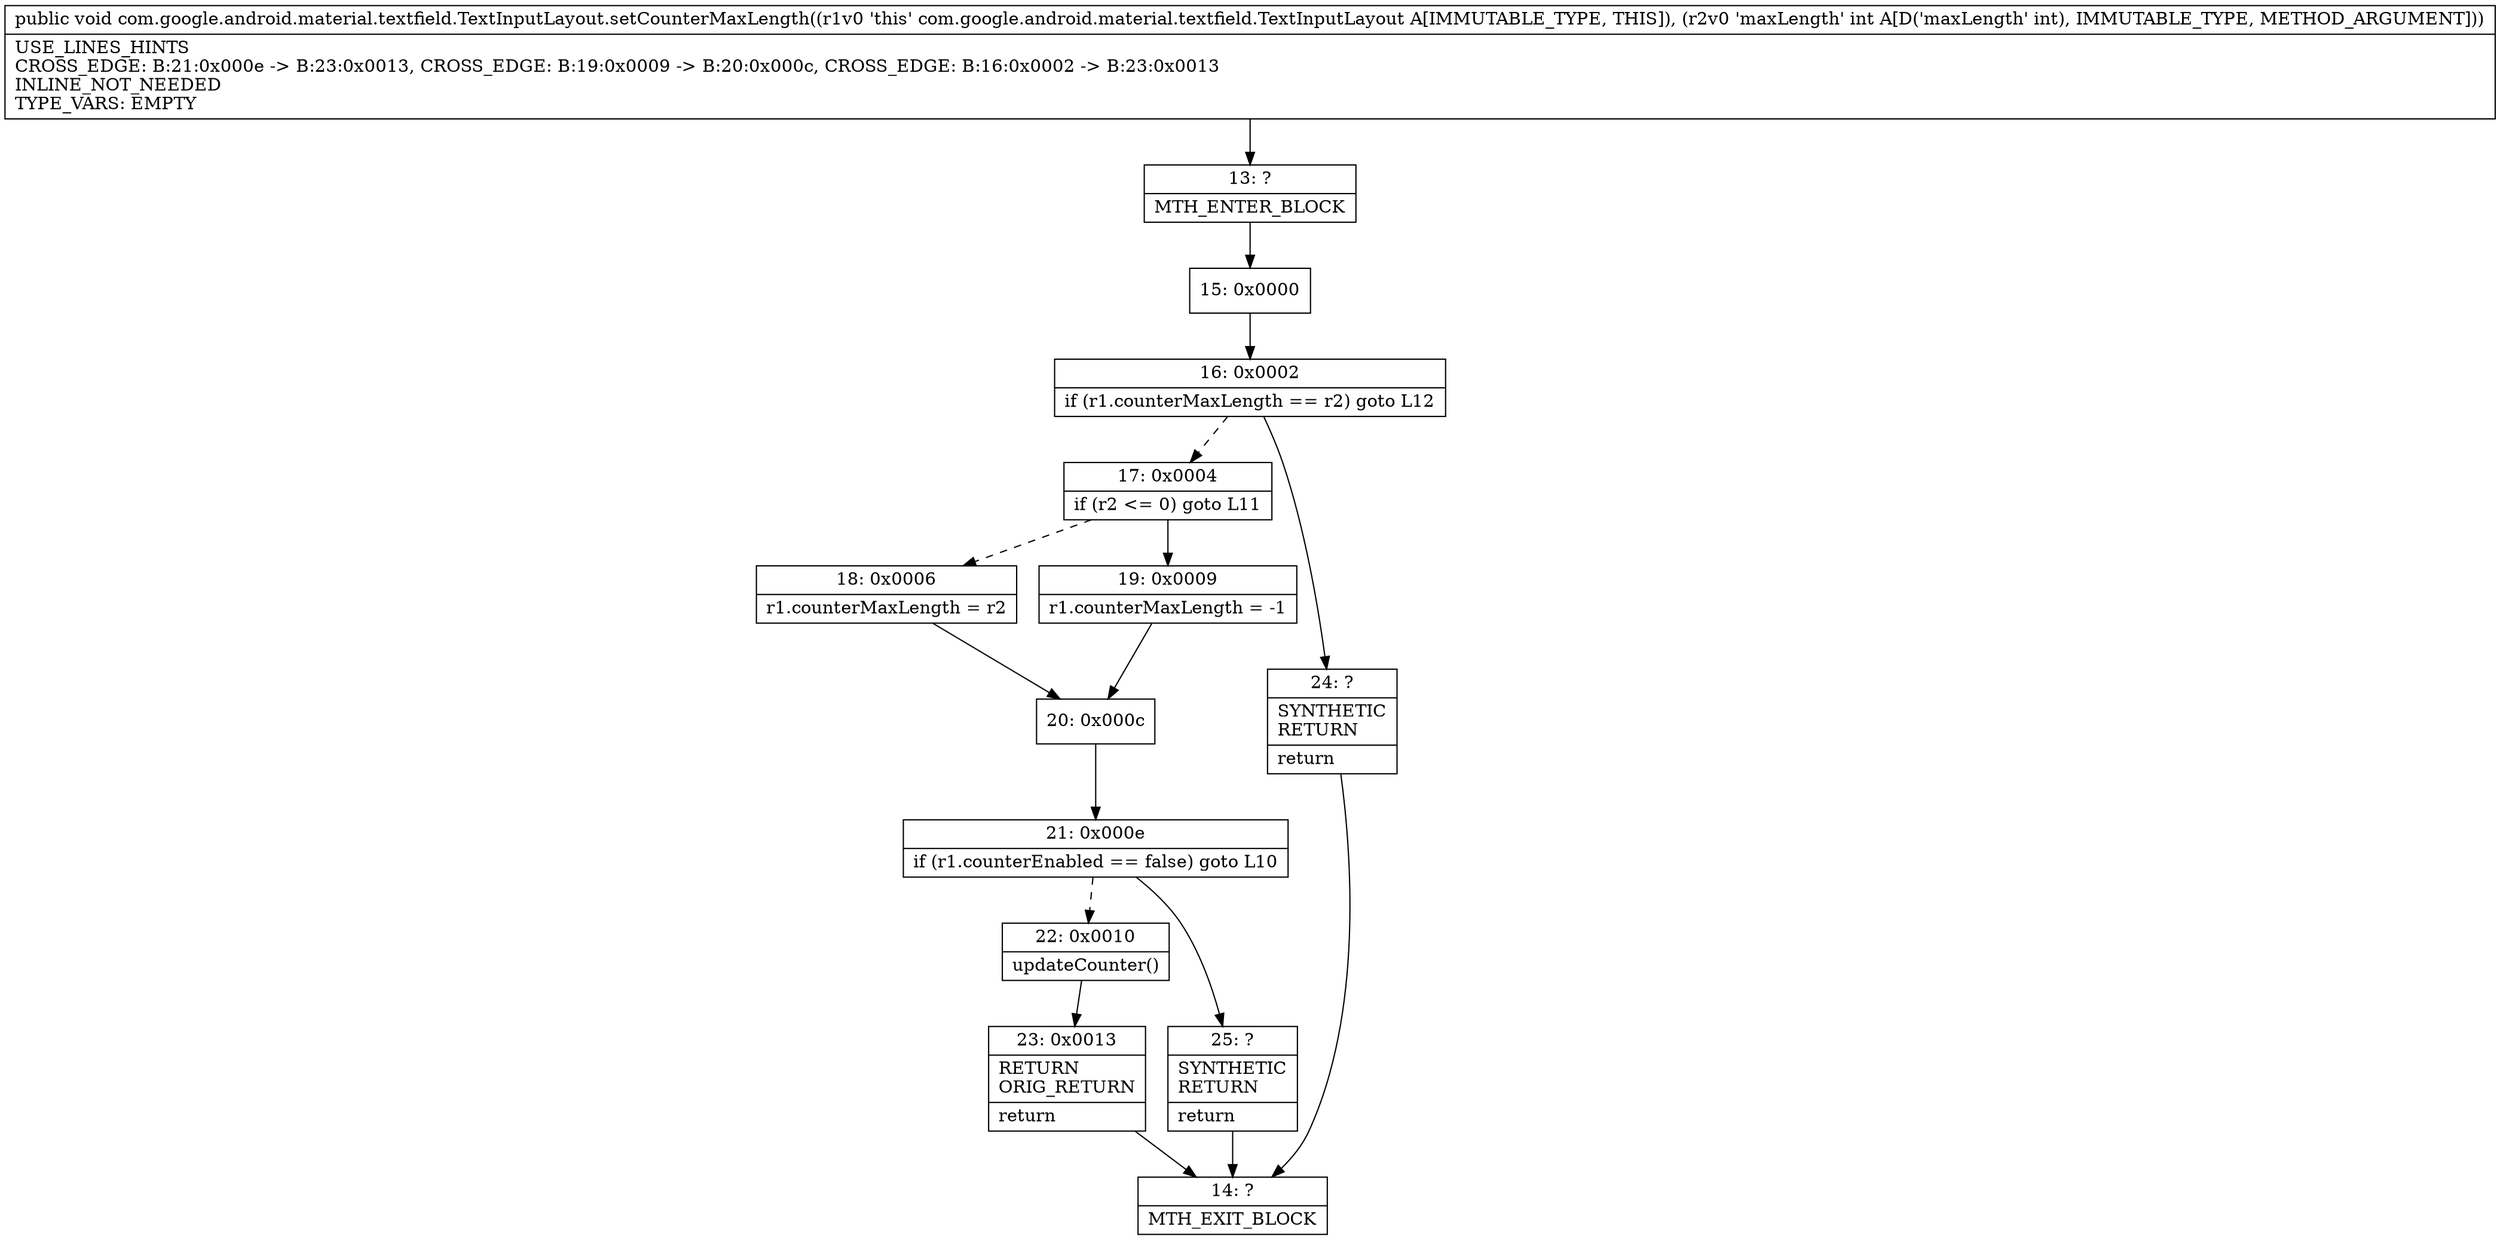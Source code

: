 digraph "CFG forcom.google.android.material.textfield.TextInputLayout.setCounterMaxLength(I)V" {
Node_13 [shape=record,label="{13\:\ ?|MTH_ENTER_BLOCK\l}"];
Node_15 [shape=record,label="{15\:\ 0x0000}"];
Node_16 [shape=record,label="{16\:\ 0x0002|if (r1.counterMaxLength == r2) goto L12\l}"];
Node_17 [shape=record,label="{17\:\ 0x0004|if (r2 \<= 0) goto L11\l}"];
Node_18 [shape=record,label="{18\:\ 0x0006|r1.counterMaxLength = r2\l}"];
Node_20 [shape=record,label="{20\:\ 0x000c}"];
Node_21 [shape=record,label="{21\:\ 0x000e|if (r1.counterEnabled == false) goto L10\l}"];
Node_22 [shape=record,label="{22\:\ 0x0010|updateCounter()\l}"];
Node_23 [shape=record,label="{23\:\ 0x0013|RETURN\lORIG_RETURN\l|return\l}"];
Node_14 [shape=record,label="{14\:\ ?|MTH_EXIT_BLOCK\l}"];
Node_25 [shape=record,label="{25\:\ ?|SYNTHETIC\lRETURN\l|return\l}"];
Node_19 [shape=record,label="{19\:\ 0x0009|r1.counterMaxLength = \-1\l}"];
Node_24 [shape=record,label="{24\:\ ?|SYNTHETIC\lRETURN\l|return\l}"];
MethodNode[shape=record,label="{public void com.google.android.material.textfield.TextInputLayout.setCounterMaxLength((r1v0 'this' com.google.android.material.textfield.TextInputLayout A[IMMUTABLE_TYPE, THIS]), (r2v0 'maxLength' int A[D('maxLength' int), IMMUTABLE_TYPE, METHOD_ARGUMENT]))  | USE_LINES_HINTS\lCROSS_EDGE: B:21:0x000e \-\> B:23:0x0013, CROSS_EDGE: B:19:0x0009 \-\> B:20:0x000c, CROSS_EDGE: B:16:0x0002 \-\> B:23:0x0013\lINLINE_NOT_NEEDED\lTYPE_VARS: EMPTY\l}"];
MethodNode -> Node_13;Node_13 -> Node_15;
Node_15 -> Node_16;
Node_16 -> Node_17[style=dashed];
Node_16 -> Node_24;
Node_17 -> Node_18[style=dashed];
Node_17 -> Node_19;
Node_18 -> Node_20;
Node_20 -> Node_21;
Node_21 -> Node_22[style=dashed];
Node_21 -> Node_25;
Node_22 -> Node_23;
Node_23 -> Node_14;
Node_25 -> Node_14;
Node_19 -> Node_20;
Node_24 -> Node_14;
}

